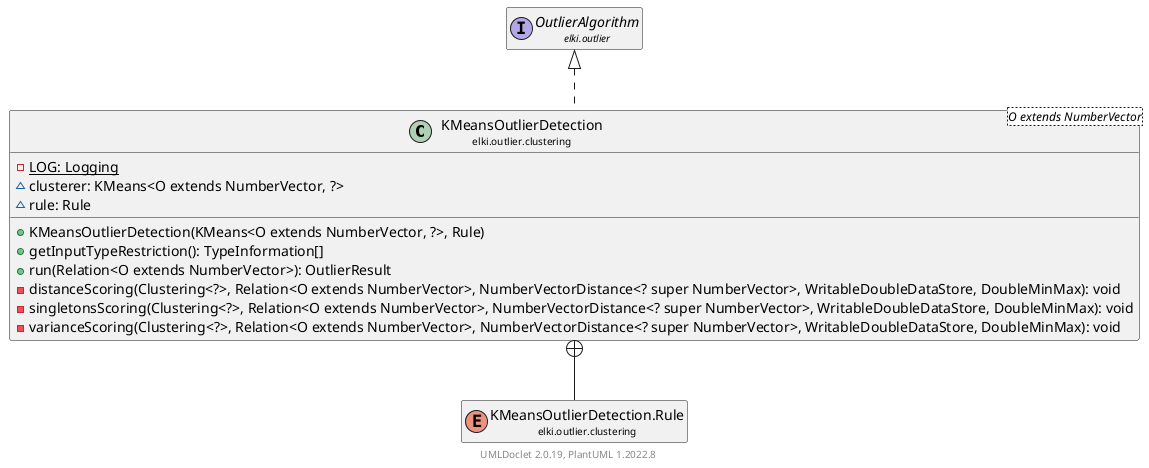 @startuml
    remove .*\.(Instance|Par|Parameterizer|Factory)$
    set namespaceSeparator none
    hide empty fields
    hide empty methods

    class "<size:14>KMeansOutlierDetection\n<size:10>elki.outlier.clustering" as elki.outlier.clustering.KMeansOutlierDetection<O extends NumberVector> [[KMeansOutlierDetection.html]] {
        {static} -LOG: Logging
        ~clusterer: KMeans<O extends NumberVector, ?>
        ~rule: Rule
        +KMeansOutlierDetection(KMeans<O extends NumberVector, ?>, Rule)
        +getInputTypeRestriction(): TypeInformation[]
        +run(Relation<O extends NumberVector>): OutlierResult
        -distanceScoring(Clustering<?>, Relation<O extends NumberVector>, NumberVectorDistance<? super NumberVector>, WritableDoubleDataStore, DoubleMinMax): void
        -singletonsScoring(Clustering<?>, Relation<O extends NumberVector>, NumberVectorDistance<? super NumberVector>, WritableDoubleDataStore, DoubleMinMax): void
        -varianceScoring(Clustering<?>, Relation<O extends NumberVector>, NumberVectorDistance<? super NumberVector>, WritableDoubleDataStore, DoubleMinMax): void
    }

    interface "<size:14>OutlierAlgorithm\n<size:10>elki.outlier" as elki.outlier.OutlierAlgorithm [[../OutlierAlgorithm.html]]
    enum "<size:14>KMeansOutlierDetection.Rule\n<size:10>elki.outlier.clustering" as elki.outlier.clustering.KMeansOutlierDetection.Rule [[KMeansOutlierDetection.Rule.html]]
    class "<size:14>KMeansOutlierDetection.Par\n<size:10>elki.outlier.clustering" as elki.outlier.clustering.KMeansOutlierDetection.Par<O extends NumberVector>

    elki.outlier.OutlierAlgorithm <|.. elki.outlier.clustering.KMeansOutlierDetection
    elki.outlier.clustering.KMeansOutlierDetection +-- elki.outlier.clustering.KMeansOutlierDetection.Rule
    elki.outlier.clustering.KMeansOutlierDetection +-- elki.outlier.clustering.KMeansOutlierDetection.Par

    center footer UMLDoclet 2.0.19, PlantUML 1.2022.8
@enduml
